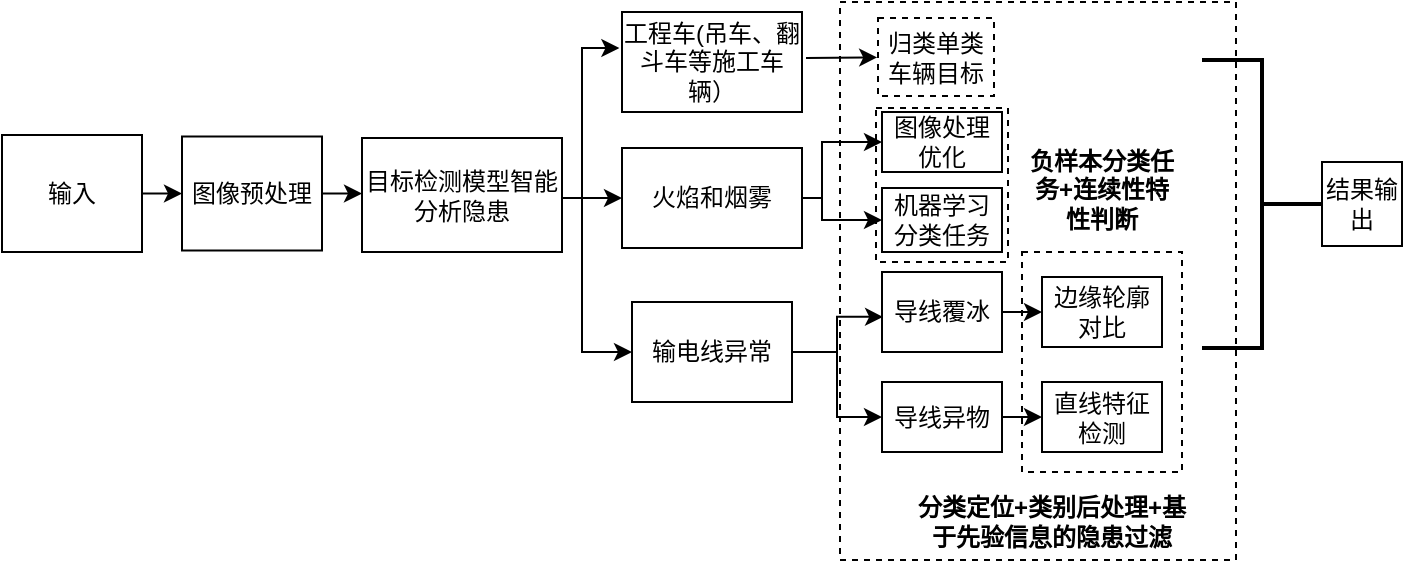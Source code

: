 <mxfile version="16.2.2" type="github">
  <diagram id="psgmNq1rA_GEdRd8kRlt" name="Page-1">
    <mxGraphModel dx="1185" dy="635" grid="0" gridSize="10" guides="0" tooltips="1" connect="0" arrows="0" fold="1" page="0" pageScale="1" pageWidth="1920" pageHeight="1200" math="0" shadow="0">
      <root>
        <mxCell id="0" />
        <mxCell id="1" parent="0" />
        <mxCell id="7txPE55cqC671jvcs88a-4" style="edgeStyle=orthogonalEdgeStyle;rounded=0;orthogonalLoop=1;jettySize=auto;html=1;exitX=1;exitY=0.5;exitDx=0;exitDy=0;entryX=0;entryY=0.5;entryDx=0;entryDy=0;" parent="1" source="7txPE55cqC671jvcs88a-1" target="7txPE55cqC671jvcs88a-2" edge="1">
          <mxGeometry relative="1" as="geometry" />
        </mxCell>
        <mxCell id="7txPE55cqC671jvcs88a-1" value="输入" style="rounded=0;whiteSpace=wrap;html=1;" parent="1" vertex="1">
          <mxGeometry x="170" y="441.5" width="70" height="58.5" as="geometry" />
        </mxCell>
        <mxCell id="7txPE55cqC671jvcs88a-5" style="edgeStyle=orthogonalEdgeStyle;rounded=0;orthogonalLoop=1;jettySize=auto;html=1;exitX=1;exitY=0.5;exitDx=0;exitDy=0;" parent="1" source="7txPE55cqC671jvcs88a-2" target="7txPE55cqC671jvcs88a-3" edge="1">
          <mxGeometry relative="1" as="geometry" />
        </mxCell>
        <mxCell id="7txPE55cqC671jvcs88a-2" value="图像预处理" style="rounded=0;whiteSpace=wrap;html=1;" parent="1" vertex="1">
          <mxGeometry x="260" y="442.25" width="70" height="57" as="geometry" />
        </mxCell>
        <mxCell id="7txPE55cqC671jvcs88a-11" style="edgeStyle=orthogonalEdgeStyle;rounded=0;orthogonalLoop=1;jettySize=auto;html=1;exitX=1;exitY=0.5;exitDx=0;exitDy=0;entryX=-0.015;entryY=0.366;entryDx=0;entryDy=0;entryPerimeter=0;" parent="1" source="7txPE55cqC671jvcs88a-3" target="7txPE55cqC671jvcs88a-6" edge="1">
          <mxGeometry relative="1" as="geometry">
            <Array as="points">
              <mxPoint x="450" y="473" />
              <mxPoint x="460" y="473" />
              <mxPoint x="460" y="398" />
              <mxPoint x="479" y="398" />
            </Array>
          </mxGeometry>
        </mxCell>
        <mxCell id="7txPE55cqC671jvcs88a-20" style="edgeStyle=orthogonalEdgeStyle;rounded=0;orthogonalLoop=1;jettySize=auto;html=1;exitX=1;exitY=0.5;exitDx=0;exitDy=0;entryX=0;entryY=0.5;entryDx=0;entryDy=0;" parent="1" source="7txPE55cqC671jvcs88a-3" target="7txPE55cqC671jvcs88a-7" edge="1">
          <mxGeometry relative="1" as="geometry">
            <Array as="points">
              <mxPoint x="450" y="473" />
            </Array>
          </mxGeometry>
        </mxCell>
        <mxCell id="7txPE55cqC671jvcs88a-21" style="edgeStyle=orthogonalEdgeStyle;rounded=0;orthogonalLoop=1;jettySize=auto;html=1;exitX=1;exitY=0.5;exitDx=0;exitDy=0;entryX=0;entryY=0.5;entryDx=0;entryDy=0;" parent="1" source="7txPE55cqC671jvcs88a-3" target="7txPE55cqC671jvcs88a-8" edge="1">
          <mxGeometry relative="1" as="geometry">
            <Array as="points">
              <mxPoint x="460" y="473" />
              <mxPoint x="460" y="550" />
            </Array>
          </mxGeometry>
        </mxCell>
        <mxCell id="7txPE55cqC671jvcs88a-3" value="目标检测模型智能分析隐患" style="rounded=0;whiteSpace=wrap;html=1;" parent="1" vertex="1">
          <mxGeometry x="350" y="443" width="100" height="57" as="geometry" />
        </mxCell>
        <mxCell id="7txPE55cqC671jvcs88a-6" value="工程车(吊车、翻斗车等施工车辆）" style="rounded=0;whiteSpace=wrap;html=1;" parent="1" vertex="1">
          <mxGeometry x="480" y="380" width="90" height="50" as="geometry" />
        </mxCell>
        <mxCell id="7txPE55cqC671jvcs88a-24" style="edgeStyle=orthogonalEdgeStyle;rounded=0;orthogonalLoop=1;jettySize=auto;html=1;exitX=1;exitY=0.5;exitDx=0;exitDy=0;entryX=0;entryY=0.5;entryDx=0;entryDy=0;" parent="1" source="7txPE55cqC671jvcs88a-7" target="7txPE55cqC671jvcs88a-23" edge="1">
          <mxGeometry relative="1" as="geometry">
            <Array as="points">
              <mxPoint x="580" y="473" />
              <mxPoint x="580" y="484" />
            </Array>
          </mxGeometry>
        </mxCell>
        <mxCell id="7txPE55cqC671jvcs88a-25" style="edgeStyle=orthogonalEdgeStyle;rounded=0;orthogonalLoop=1;jettySize=auto;html=1;exitX=1;exitY=0.5;exitDx=0;exitDy=0;entryX=0;entryY=0.5;entryDx=0;entryDy=0;" parent="1" source="7txPE55cqC671jvcs88a-7" target="7txPE55cqC671jvcs88a-22" edge="1">
          <mxGeometry relative="1" as="geometry">
            <Array as="points">
              <mxPoint x="580" y="473" />
              <mxPoint x="580" y="445" />
            </Array>
          </mxGeometry>
        </mxCell>
        <mxCell id="7txPE55cqC671jvcs88a-7" value="火焰和烟雾" style="rounded=0;whiteSpace=wrap;html=1;" parent="1" vertex="1">
          <mxGeometry x="480" y="448" width="90" height="50" as="geometry" />
        </mxCell>
        <mxCell id="7txPE55cqC671jvcs88a-18" style="edgeStyle=orthogonalEdgeStyle;rounded=0;orthogonalLoop=1;jettySize=auto;html=1;exitX=1;exitY=0.5;exitDx=0;exitDy=0;entryX=0.009;entryY=0.561;entryDx=0;entryDy=0;entryPerimeter=0;" parent="1" source="7txPE55cqC671jvcs88a-8" target="7txPE55cqC671jvcs88a-14" edge="1">
          <mxGeometry relative="1" as="geometry" />
        </mxCell>
        <mxCell id="7txPE55cqC671jvcs88a-19" style="edgeStyle=orthogonalEdgeStyle;rounded=0;orthogonalLoop=1;jettySize=auto;html=1;exitX=1;exitY=0.5;exitDx=0;exitDy=0;entryX=0;entryY=0.5;entryDx=0;entryDy=0;" parent="1" source="7txPE55cqC671jvcs88a-8" target="7txPE55cqC671jvcs88a-15" edge="1">
          <mxGeometry relative="1" as="geometry" />
        </mxCell>
        <mxCell id="7txPE55cqC671jvcs88a-8" value="输电线异常" style="rounded=0;whiteSpace=wrap;html=1;" parent="1" vertex="1">
          <mxGeometry x="485" y="525" width="80" height="50" as="geometry" />
        </mxCell>
        <mxCell id="7txPE55cqC671jvcs88a-32" style="edgeStyle=orthogonalEdgeStyle;rounded=0;orthogonalLoop=1;jettySize=auto;html=1;exitX=1;exitY=0.5;exitDx=0;exitDy=0;entryX=0;entryY=0.5;entryDx=0;entryDy=0;" parent="1" source="7txPE55cqC671jvcs88a-14" target="7txPE55cqC671jvcs88a-29" edge="1">
          <mxGeometry relative="1" as="geometry" />
        </mxCell>
        <mxCell id="7txPE55cqC671jvcs88a-14" value="导线覆冰" style="rounded=0;whiteSpace=wrap;html=1;" parent="1" vertex="1">
          <mxGeometry x="610" y="510" width="60" height="40" as="geometry" />
        </mxCell>
        <mxCell id="7txPE55cqC671jvcs88a-30" style="edgeStyle=orthogonalEdgeStyle;rounded=0;orthogonalLoop=1;jettySize=auto;html=1;exitX=1;exitY=0.5;exitDx=0;exitDy=0;entryX=0;entryY=0.5;entryDx=0;entryDy=0;" parent="1" source="7txPE55cqC671jvcs88a-15" target="7txPE55cqC671jvcs88a-28" edge="1">
          <mxGeometry relative="1" as="geometry" />
        </mxCell>
        <mxCell id="7txPE55cqC671jvcs88a-15" value="导线异物" style="rounded=0;whiteSpace=wrap;html=1;" parent="1" vertex="1">
          <mxGeometry x="610" y="565" width="60" height="35" as="geometry" />
        </mxCell>
        <mxCell id="7txPE55cqC671jvcs88a-22" value="图像处理优化" style="rounded=0;whiteSpace=wrap;html=1;" parent="1" vertex="1">
          <mxGeometry x="610" y="430" width="60" height="30" as="geometry" />
        </mxCell>
        <mxCell id="7txPE55cqC671jvcs88a-23" value="机器学习分类任务" style="rounded=0;whiteSpace=wrap;html=1;" parent="1" vertex="1">
          <mxGeometry x="610" y="468" width="60" height="32" as="geometry" />
        </mxCell>
        <mxCell id="7txPE55cqC671jvcs88a-28" value="直线特征检测" style="rounded=0;whiteSpace=wrap;html=1;" parent="1" vertex="1">
          <mxGeometry x="690" y="565" width="60" height="35" as="geometry" />
        </mxCell>
        <mxCell id="7txPE55cqC671jvcs88a-29" value="边缘轮廓对比" style="rounded=0;whiteSpace=wrap;html=1;" parent="1" vertex="1">
          <mxGeometry x="690" y="512.5" width="60" height="35" as="geometry" />
        </mxCell>
        <mxCell id="7txPE55cqC671jvcs88a-33" value="" style="rounded=0;whiteSpace=wrap;html=1;dashed=1;fillColor=none;" parent="1" vertex="1">
          <mxGeometry x="680" y="500" width="80" height="110" as="geometry" />
        </mxCell>
        <mxCell id="7txPE55cqC671jvcs88a-35" value="&lt;b&gt;分类定位+类别后处理+基于先验信息的隐患过滤&lt;/b&gt;" style="text;html=1;strokeColor=none;fillColor=none;align=center;verticalAlign=middle;whiteSpace=wrap;rounded=0;dashed=1;" parent="1" vertex="1">
          <mxGeometry x="626" y="620" width="138" height="30" as="geometry" />
        </mxCell>
        <mxCell id="7txPE55cqC671jvcs88a-36" value="" style="rounded=0;whiteSpace=wrap;html=1;dashed=1;fillColor=none;" parent="1" vertex="1">
          <mxGeometry x="607" y="428" width="66" height="77" as="geometry" />
        </mxCell>
        <mxCell id="7txPE55cqC671jvcs88a-37" value="&lt;b&gt;负样本分类任务+连续性特性判断&lt;/b&gt;" style="text;html=1;strokeColor=none;fillColor=none;align=center;verticalAlign=middle;whiteSpace=wrap;rounded=0;dashed=1;" parent="1" vertex="1">
          <mxGeometry x="680" y="448" width="80" height="42" as="geometry" />
        </mxCell>
        <mxCell id="7txPE55cqC671jvcs88a-38" value="结果输出" style="rounded=0;whiteSpace=wrap;html=1;fillColor=none;" parent="1" vertex="1">
          <mxGeometry x="830" y="455" width="40" height="42" as="geometry" />
        </mxCell>
        <mxCell id="7txPE55cqC671jvcs88a-40" value="" style="strokeWidth=2;html=1;shape=mxgraph.flowchart.annotation_2;align=left;labelPosition=right;pointerEvents=1;fillColor=none;rotation=-180;" parent="1" vertex="1">
          <mxGeometry x="770" y="404" width="60" height="144" as="geometry" />
        </mxCell>
        <mxCell id="VcGRn9s_9ndyaIvzEnDv-1" value="归类单类车辆目标" style="rounded=0;whiteSpace=wrap;html=1;dashed=1;" parent="1" vertex="1">
          <mxGeometry x="608" y="383" width="58" height="39" as="geometry" />
        </mxCell>
        <mxCell id="wRnytdBfeF7PlS7cUwCw-1" value="" style="rounded=0;whiteSpace=wrap;html=1;dashed=1;fillColor=none;" vertex="1" parent="1">
          <mxGeometry x="589" y="375" width="198" height="279" as="geometry" />
        </mxCell>
        <mxCell id="VcGRn9s_9ndyaIvzEnDv-2" value="" style="endArrow=classic;html=1;rounded=0;entryX=-0.007;entryY=0.505;entryDx=0;entryDy=0;entryPerimeter=0;" parent="1" target="VcGRn9s_9ndyaIvzEnDv-1" edge="1">
          <mxGeometry width="50" height="50" relative="1" as="geometry">
            <mxPoint x="572" y="403" as="sourcePoint" />
            <mxPoint x="622" y="391" as="targetPoint" />
          </mxGeometry>
        </mxCell>
      </root>
    </mxGraphModel>
  </diagram>
</mxfile>
